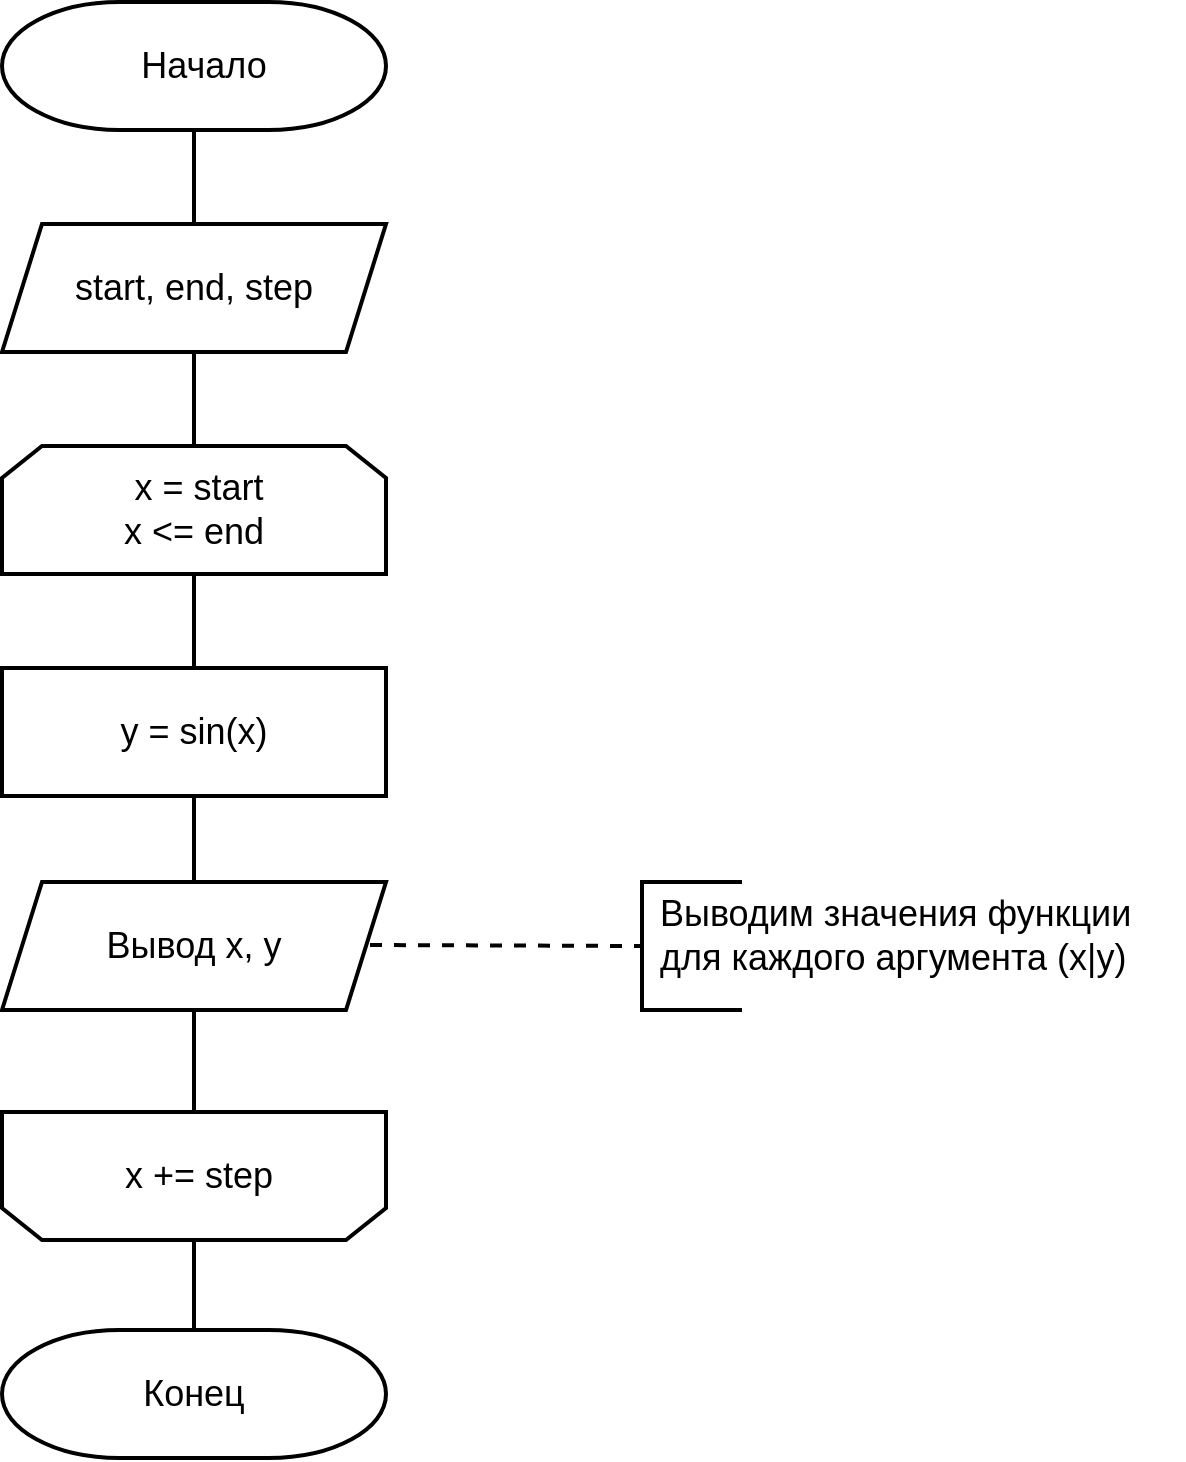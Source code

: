 <mxfile version="24.7.12">
  <diagram name="Страница — 1" id="I9glVK34uMOIIhCmouV8">
    <mxGraphModel dx="1765" dy="1006" grid="1" gridSize="8" guides="1" tooltips="1" connect="1" arrows="1" fold="1" page="1" pageScale="1" pageWidth="827" pageHeight="1169" math="0" shadow="0">
      <root>
        <mxCell id="0" />
        <mxCell id="1" parent="0" />
        <mxCell id="VlSSxv7AJhl0e9X_O5Ki-2" value="&lt;div style=&quot;font-size: 18px;&quot; align=&quot;center&quot;&gt;&lt;font style=&quot;font-size: 18px;&quot;&gt;&amp;nbsp; &lt;font style=&quot;font-size: 18px;&quot;&gt;Начало&lt;/font&gt;&lt;/font&gt;&lt;/div&gt;" style="strokeWidth=2;html=1;shape=mxgraph.flowchart.terminator;whiteSpace=wrap;align=center;" vertex="1" parent="1">
          <mxGeometry x="226" y="182" width="192" height="64" as="geometry" />
        </mxCell>
        <mxCell id="VlSSxv7AJhl0e9X_O5Ki-3" value="&lt;font style=&quot;font-size: 18px;&quot;&gt;start, end, step&lt;/font&gt;" style="shape=parallelogram;perimeter=parallelogramPerimeter;whiteSpace=wrap;html=1;fixedSize=1;strokeWidth=2;" vertex="1" parent="1">
          <mxGeometry x="226" y="293" width="192" height="64" as="geometry" />
        </mxCell>
        <mxCell id="VlSSxv7AJhl0e9X_O5Ki-5" value="&lt;div style=&quot;font-size: 18px;&quot;&gt;&lt;font style=&quot;font-size: 18px;&quot;&gt;&amp;nbsp;x = start&lt;/font&gt;&lt;/div&gt;&lt;div style=&quot;font-size: 18px;&quot;&gt;&lt;font style=&quot;font-size: 18px;&quot;&gt;&lt;font style=&quot;font-size: 18px;&quot;&gt;x &amp;lt;= end&lt;/font&gt;&lt;font style=&quot;font-size: 18px;&quot;&gt;&lt;br&gt;&lt;/font&gt;&lt;/font&gt;&lt;/div&gt;" style="shape=loopLimit;whiteSpace=wrap;html=1;strokeWidth=2;" vertex="1" parent="1">
          <mxGeometry x="226" y="404" width="192" height="64" as="geometry" />
        </mxCell>
        <mxCell id="VlSSxv7AJhl0e9X_O5Ki-6" value="&lt;font style=&quot;font-size: 18px;&quot;&gt;y = sin(x)&lt;/font&gt;" style="rounded=1;whiteSpace=wrap;html=1;absoluteArcSize=1;arcSize=0;strokeWidth=2;" vertex="1" parent="1">
          <mxGeometry x="226" y="515" width="192" height="64" as="geometry" />
        </mxCell>
        <mxCell id="VlSSxv7AJhl0e9X_O5Ki-7" value="&lt;font style=&quot;font-size: 18px;&quot;&gt;Вывод x, y&lt;/font&gt;" style="shape=parallelogram;perimeter=parallelogramPerimeter;whiteSpace=wrap;html=1;fixedSize=1;strokeWidth=2;" vertex="1" parent="1">
          <mxGeometry x="226" y="622" width="192" height="64" as="geometry" />
        </mxCell>
        <mxCell id="VlSSxv7AJhl0e9X_O5Ki-8" value="&lt;div style=&quot;font-size: 18px;&quot;&gt;&lt;font style=&quot;font-size: 18px;&quot;&gt;&amp;nbsp;x += step&lt;br&gt;&lt;/font&gt;&lt;/div&gt;" style="shape=loopLimit;whiteSpace=wrap;html=1;strokeWidth=2;flipV=1;" vertex="1" parent="1">
          <mxGeometry x="226" y="737" width="192" height="64" as="geometry" />
        </mxCell>
        <mxCell id="VlSSxv7AJhl0e9X_O5Ki-9" value="&lt;font style=&quot;font-size: 18px;&quot;&gt;Конец&lt;/font&gt;" style="strokeWidth=2;html=1;shape=mxgraph.flowchart.terminator;whiteSpace=wrap;align=center;" vertex="1" parent="1">
          <mxGeometry x="226" y="846" width="192" height="64" as="geometry" />
        </mxCell>
        <mxCell id="VlSSxv7AJhl0e9X_O5Ki-10" value="" style="endArrow=none;html=1;rounded=0;entryX=0.5;entryY=1;entryDx=0;entryDy=0;entryPerimeter=0;exitX=0.5;exitY=0;exitDx=0;exitDy=0;strokeWidth=2;" edge="1" parent="1" source="VlSSxv7AJhl0e9X_O5Ki-3" target="VlSSxv7AJhl0e9X_O5Ki-2">
          <mxGeometry width="50" height="50" relative="1" as="geometry">
            <mxPoint x="322" y="286" as="sourcePoint" />
            <mxPoint x="330" y="254" as="targetPoint" />
          </mxGeometry>
        </mxCell>
        <mxCell id="VlSSxv7AJhl0e9X_O5Ki-13" value="" style="endArrow=none;html=1;rounded=0;strokeWidth=2;entryX=0.5;entryY=1;entryDx=0;entryDy=0;exitX=0.5;exitY=0;exitDx=0;exitDy=0;" edge="1" parent="1" source="VlSSxv7AJhl0e9X_O5Ki-5" target="VlSSxv7AJhl0e9X_O5Ki-3">
          <mxGeometry width="50" height="50" relative="1" as="geometry">
            <mxPoint x="322" y="398" as="sourcePoint" />
            <mxPoint x="330" y="374" as="targetPoint" />
          </mxGeometry>
        </mxCell>
        <mxCell id="VlSSxv7AJhl0e9X_O5Ki-14" value="" style="endArrow=none;html=1;rounded=0;strokeWidth=2;entryX=0.5;entryY=1;entryDx=0;entryDy=0;exitX=0.5;exitY=0;exitDx=0;exitDy=0;" edge="1" parent="1" source="VlSSxv7AJhl0e9X_O5Ki-6" target="VlSSxv7AJhl0e9X_O5Ki-5">
          <mxGeometry width="50" height="50" relative="1" as="geometry">
            <mxPoint x="322" y="510" as="sourcePoint" />
            <mxPoint x="322" y="486" as="targetPoint" />
          </mxGeometry>
        </mxCell>
        <mxCell id="VlSSxv7AJhl0e9X_O5Ki-17" value="" style="endArrow=none;html=1;rounded=0;strokeWidth=2;entryX=0.5;entryY=1;entryDx=0;entryDy=0;exitX=0.5;exitY=0;exitDx=0;exitDy=0;" edge="1" parent="1" source="VlSSxv7AJhl0e9X_O5Ki-7" target="VlSSxv7AJhl0e9X_O5Ki-6">
          <mxGeometry width="50" height="50" relative="1" as="geometry">
            <mxPoint x="322" y="606" as="sourcePoint" />
            <mxPoint x="322" y="590" as="targetPoint" />
          </mxGeometry>
        </mxCell>
        <mxCell id="VlSSxv7AJhl0e9X_O5Ki-18" value="" style="endArrow=none;html=1;rounded=0;strokeWidth=2;entryX=0.5;entryY=1;entryDx=0;entryDy=0;exitX=0.5;exitY=0;exitDx=0;exitDy=0;" edge="1" parent="1" source="VlSSxv7AJhl0e9X_O5Ki-8" target="VlSSxv7AJhl0e9X_O5Ki-7">
          <mxGeometry width="50" height="50" relative="1" as="geometry">
            <mxPoint x="322" y="726" as="sourcePoint" />
            <mxPoint x="322" y="694" as="targetPoint" />
          </mxGeometry>
        </mxCell>
        <mxCell id="VlSSxv7AJhl0e9X_O5Ki-19" value="" style="endArrow=none;html=1;rounded=0;strokeWidth=2;entryX=0.5;entryY=1;entryDx=0;entryDy=0;exitX=0.5;exitY=0;exitDx=0;exitDy=0;exitPerimeter=0;" edge="1" parent="1" source="VlSSxv7AJhl0e9X_O5Ki-9" target="VlSSxv7AJhl0e9X_O5Ki-8">
          <mxGeometry width="50" height="50" relative="1" as="geometry">
            <mxPoint x="322" y="830" as="sourcePoint" />
            <mxPoint x="321.8" y="814" as="targetPoint" />
          </mxGeometry>
        </mxCell>
        <mxCell id="VlSSxv7AJhl0e9X_O5Ki-28" value="" style="group" vertex="1" connectable="0" parent="1">
          <mxGeometry x="410" y="622" width="186" height="64" as="geometry" />
        </mxCell>
        <mxCell id="VlSSxv7AJhl0e9X_O5Ki-21" value="" style="strokeWidth=2;html=1;shape=mxgraph.flowchart.annotation_1;align=left;pointerEvents=1;" vertex="1" parent="VlSSxv7AJhl0e9X_O5Ki-28">
          <mxGeometry x="136" width="50" height="64" as="geometry" />
        </mxCell>
        <mxCell id="VlSSxv7AJhl0e9X_O5Ki-27" value="" style="endArrow=none;dashed=1;html=1;rounded=0;strokeWidth=2;" edge="1" parent="VlSSxv7AJhl0e9X_O5Ki-28">
          <mxGeometry width="50" height="50" relative="1" as="geometry">
            <mxPoint y="31.5" as="sourcePoint" />
            <mxPoint x="136" y="32" as="targetPoint" />
          </mxGeometry>
        </mxCell>
        <mxCell id="VlSSxv7AJhl0e9X_O5Ki-30" value="&lt;div style=&quot;font-size: 18px;&quot;&gt;&lt;font style=&quot;font-size: 18px;&quot;&gt;Выводим значения функции&lt;/font&gt;&lt;/div&gt;&lt;div style=&quot;font-size: 18px;&quot;&gt;&lt;font style=&quot;font-size: 18px;&quot;&gt;для каждого аргумента (x|y&lt;/font&gt;)&lt;/div&gt;" style="text;whiteSpace=wrap;html=1;" vertex="1" parent="1">
          <mxGeometry x="553" y="621" width="264" height="72" as="geometry" />
        </mxCell>
      </root>
    </mxGraphModel>
  </diagram>
</mxfile>
